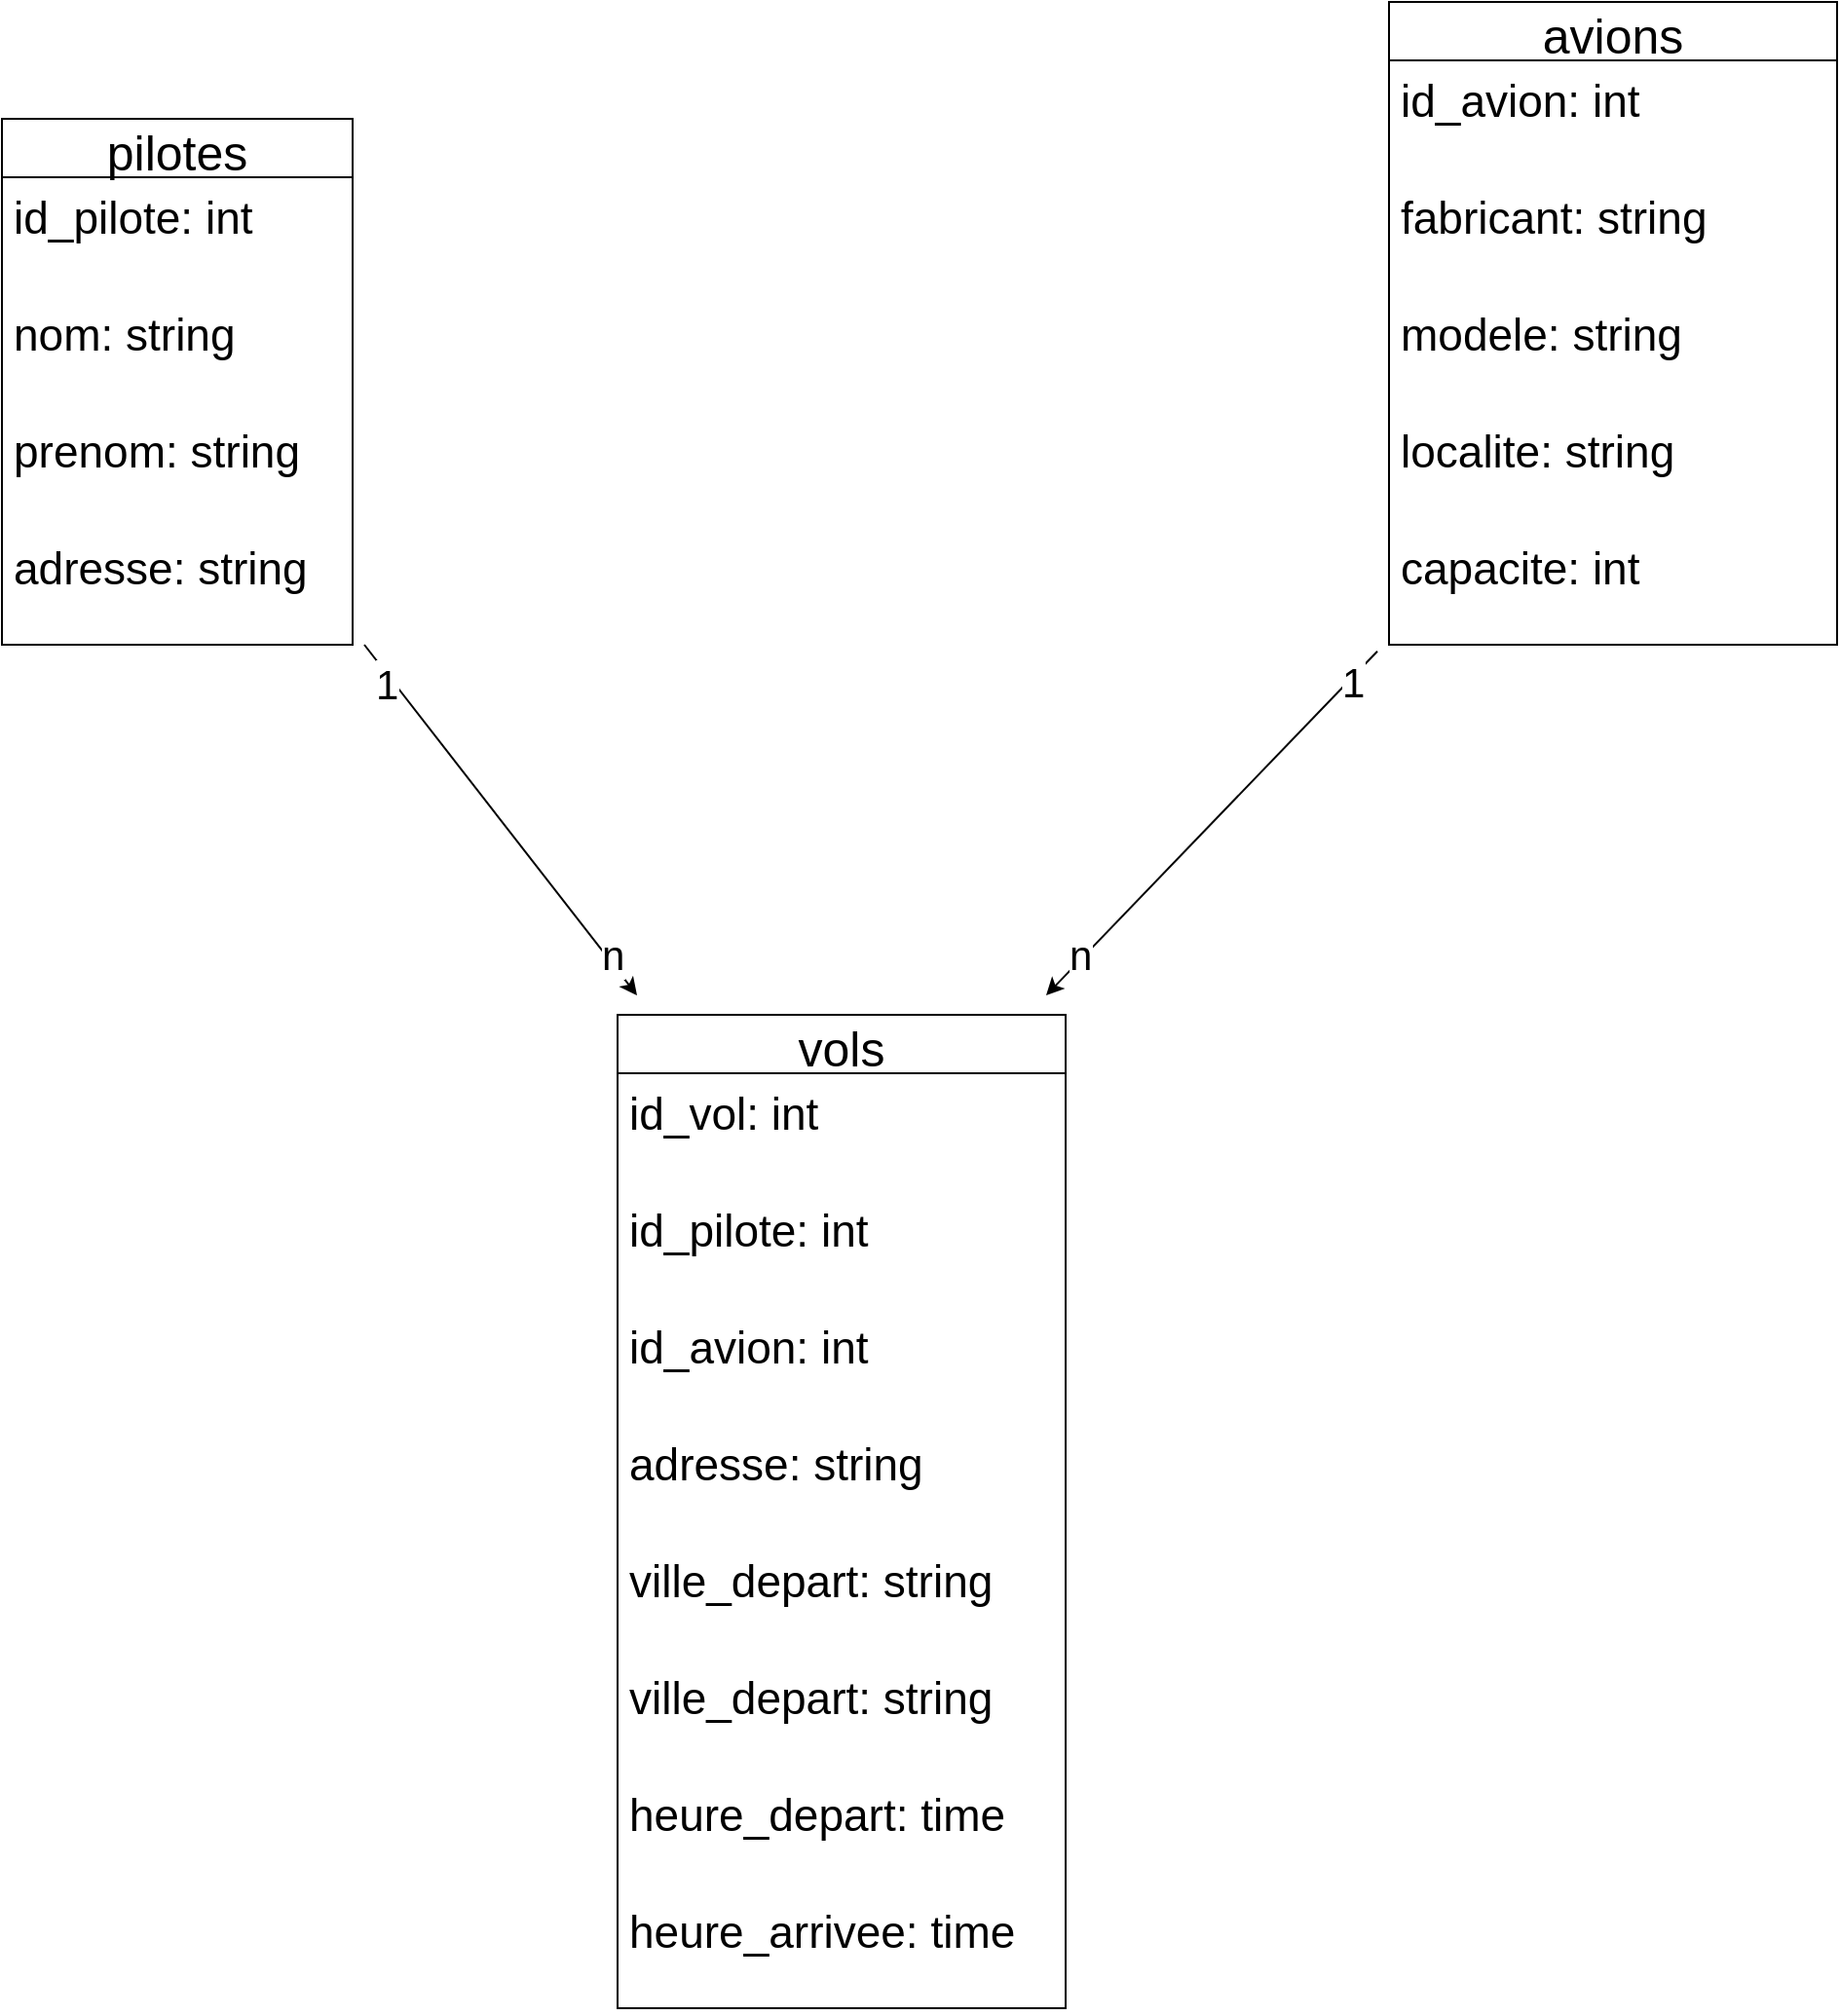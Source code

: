 <mxfile version="15.3.8" type="device" pages="6"><diagram id="8XdKAJYAKZt7_AkfEvmL" name="TP-SQL"><mxGraphModel dx="1060" dy="2035" grid="1" gridSize="10" guides="1" tooltips="1" connect="1" arrows="1" fold="1" page="1" pageScale="1" pageWidth="827" pageHeight="1169" math="0" shadow="0"><root><mxCell id="jU_INPpxMGYtSgeAmdsa-0"/><mxCell id="jU_INPpxMGYtSgeAmdsa-1" parent="jU_INPpxMGYtSgeAmdsa-0"/><mxCell id="jU_INPpxMGYtSgeAmdsa-2" value="pilotes" style="swimlane;fontStyle=0;childLayout=stackLayout;horizontal=1;startSize=30;fillColor=none;horizontalStack=0;resizeParent=1;resizeParentMax=0;resizeLast=0;collapsible=1;marginBottom=0;fontSize=25;" parent="jU_INPpxMGYtSgeAmdsa-1" vertex="1"><mxGeometry x="414" y="-150" width="180" height="270" as="geometry"/></mxCell><mxCell id="jU_INPpxMGYtSgeAmdsa-3" value="id_pilote: int" style="text;strokeColor=none;fillColor=none;align=left;verticalAlign=top;spacingLeft=4;spacingRight=4;overflow=hidden;rotatable=0;points=[[0,0.5],[1,0.5]];portConstraint=eastwest;fontSize=23;" parent="jU_INPpxMGYtSgeAmdsa-2" vertex="1"><mxGeometry y="30" width="180" height="60" as="geometry"/></mxCell><mxCell id="jU_INPpxMGYtSgeAmdsa-4" value="nom: string" style="text;strokeColor=none;fillColor=none;align=left;verticalAlign=top;spacingLeft=4;spacingRight=4;overflow=hidden;rotatable=0;points=[[0,0.5],[1,0.5]];portConstraint=eastwest;fontSize=23;" parent="jU_INPpxMGYtSgeAmdsa-2" vertex="1"><mxGeometry y="90" width="180" height="60" as="geometry"/></mxCell><mxCell id="jU_INPpxMGYtSgeAmdsa-5" value="prenom: string" style="text;strokeColor=none;fillColor=none;align=left;verticalAlign=top;spacingLeft=4;spacingRight=4;overflow=hidden;rotatable=0;points=[[0,0.5],[1,0.5]];portConstraint=eastwest;fontSize=23;" parent="jU_INPpxMGYtSgeAmdsa-2" vertex="1"><mxGeometry y="150" width="180" height="60" as="geometry"/></mxCell><mxCell id="jU_INPpxMGYtSgeAmdsa-8" value="adresse: string" style="text;strokeColor=none;fillColor=none;align=left;verticalAlign=top;spacingLeft=4;spacingRight=4;overflow=hidden;rotatable=0;points=[[0,0.5],[1,0.5]];portConstraint=eastwest;fontSize=23;" parent="jU_INPpxMGYtSgeAmdsa-2" vertex="1"><mxGeometry y="210" width="180" height="60" as="geometry"/></mxCell><mxCell id="CE8dGGjWBwWNmRZIchzz-0" value="vols" style="swimlane;fontStyle=0;childLayout=stackLayout;horizontal=1;startSize=30;fillColor=none;horizontalStack=0;resizeParent=1;resizeParentMax=0;resizeLast=0;collapsible=1;marginBottom=0;fontSize=25;" parent="jU_INPpxMGYtSgeAmdsa-1" vertex="1"><mxGeometry x="730" y="310" width="230" height="510" as="geometry"/></mxCell><mxCell id="CE8dGGjWBwWNmRZIchzz-1" value="id_vol: int" style="text;strokeColor=none;fillColor=none;align=left;verticalAlign=top;spacingLeft=4;spacingRight=4;overflow=hidden;rotatable=0;points=[[0,0.5],[1,0.5]];portConstraint=eastwest;fontSize=23;" parent="CE8dGGjWBwWNmRZIchzz-0" vertex="1"><mxGeometry y="30" width="230" height="60" as="geometry"/></mxCell><mxCell id="CE8dGGjWBwWNmRZIchzz-2" value="id_pilote: int" style="text;strokeColor=none;fillColor=none;align=left;verticalAlign=top;spacingLeft=4;spacingRight=4;overflow=hidden;rotatable=0;points=[[0,0.5],[1,0.5]];portConstraint=eastwest;fontSize=23;" parent="CE8dGGjWBwWNmRZIchzz-0" vertex="1"><mxGeometry y="90" width="230" height="60" as="geometry"/></mxCell><mxCell id="CE8dGGjWBwWNmRZIchzz-3" value="id_avion: int" style="text;strokeColor=none;fillColor=none;align=left;verticalAlign=top;spacingLeft=4;spacingRight=4;overflow=hidden;rotatable=0;points=[[0,0.5],[1,0.5]];portConstraint=eastwest;fontSize=23;" parent="CE8dGGjWBwWNmRZIchzz-0" vertex="1"><mxGeometry y="150" width="230" height="60" as="geometry"/></mxCell><mxCell id="CE8dGGjWBwWNmRZIchzz-4" value="adresse: string" style="text;strokeColor=none;fillColor=none;align=left;verticalAlign=top;spacingLeft=4;spacingRight=4;overflow=hidden;rotatable=0;points=[[0,0.5],[1,0.5]];portConstraint=eastwest;fontSize=23;" parent="CE8dGGjWBwWNmRZIchzz-0" vertex="1"><mxGeometry y="210" width="230" height="60" as="geometry"/></mxCell><mxCell id="CE8dGGjWBwWNmRZIchzz-5" value="ville_depart: string" style="text;strokeColor=none;fillColor=none;align=left;verticalAlign=top;spacingLeft=4;spacingRight=4;overflow=hidden;rotatable=0;points=[[0,0.5],[1,0.5]];portConstraint=eastwest;fontSize=23;" parent="CE8dGGjWBwWNmRZIchzz-0" vertex="1"><mxGeometry y="270" width="230" height="60" as="geometry"/></mxCell><mxCell id="CE8dGGjWBwWNmRZIchzz-6" value="ville_depart: string" style="text;strokeColor=none;fillColor=none;align=left;verticalAlign=top;spacingLeft=4;spacingRight=4;overflow=hidden;rotatable=0;points=[[0,0.5],[1,0.5]];portConstraint=eastwest;fontSize=23;" parent="CE8dGGjWBwWNmRZIchzz-0" vertex="1"><mxGeometry y="330" width="230" height="60" as="geometry"/></mxCell><mxCell id="CE8dGGjWBwWNmRZIchzz-7" value="heure_depart: time" style="text;strokeColor=none;fillColor=none;align=left;verticalAlign=top;spacingLeft=4;spacingRight=4;overflow=hidden;rotatable=0;points=[[0,0.5],[1,0.5]];portConstraint=eastwest;fontSize=23;" parent="CE8dGGjWBwWNmRZIchzz-0" vertex="1"><mxGeometry y="390" width="230" height="60" as="geometry"/></mxCell><mxCell id="CE8dGGjWBwWNmRZIchzz-8" value="heure_arrivee: time" style="text;strokeColor=none;fillColor=none;align=left;verticalAlign=top;spacingLeft=4;spacingRight=4;overflow=hidden;rotatable=0;points=[[0,0.5],[1,0.5]];portConstraint=eastwest;fontSize=23;" parent="CE8dGGjWBwWNmRZIchzz-0" vertex="1"><mxGeometry y="450" width="230" height="60" as="geometry"/></mxCell><mxCell id="CE8dGGjWBwWNmRZIchzz-9" value="avions" style="swimlane;fontStyle=0;childLayout=stackLayout;horizontal=1;startSize=30;fillColor=none;horizontalStack=0;resizeParent=1;resizeParentMax=0;resizeLast=0;collapsible=1;marginBottom=0;fontSize=25;" parent="jU_INPpxMGYtSgeAmdsa-1" vertex="1"><mxGeometry x="1126" y="-210" width="230" height="330" as="geometry"/></mxCell><mxCell id="CE8dGGjWBwWNmRZIchzz-10" value="id_avion: int" style="text;strokeColor=none;fillColor=none;align=left;verticalAlign=top;spacingLeft=4;spacingRight=4;overflow=hidden;rotatable=0;points=[[0,0.5],[1,0.5]];portConstraint=eastwest;fontSize=23;" parent="CE8dGGjWBwWNmRZIchzz-9" vertex="1"><mxGeometry y="30" width="230" height="60" as="geometry"/></mxCell><mxCell id="CE8dGGjWBwWNmRZIchzz-11" value="fabricant: string" style="text;strokeColor=none;fillColor=none;align=left;verticalAlign=top;spacingLeft=4;spacingRight=4;overflow=hidden;rotatable=0;points=[[0,0.5],[1,0.5]];portConstraint=eastwest;fontSize=23;" parent="CE8dGGjWBwWNmRZIchzz-9" vertex="1"><mxGeometry y="90" width="230" height="60" as="geometry"/></mxCell><mxCell id="CE8dGGjWBwWNmRZIchzz-12" value="modele: string" style="text;strokeColor=none;fillColor=none;align=left;verticalAlign=top;spacingLeft=4;spacingRight=4;overflow=hidden;rotatable=0;points=[[0,0.5],[1,0.5]];portConstraint=eastwest;fontSize=23;" parent="CE8dGGjWBwWNmRZIchzz-9" vertex="1"><mxGeometry y="150" width="230" height="60" as="geometry"/></mxCell><mxCell id="CE8dGGjWBwWNmRZIchzz-13" value="localite: string" style="text;strokeColor=none;fillColor=none;align=left;verticalAlign=top;spacingLeft=4;spacingRight=4;overflow=hidden;rotatable=0;points=[[0,0.5],[1,0.5]];portConstraint=eastwest;fontSize=23;" parent="CE8dGGjWBwWNmRZIchzz-9" vertex="1"><mxGeometry y="210" width="230" height="60" as="geometry"/></mxCell><mxCell id="CE8dGGjWBwWNmRZIchzz-14" value="capacite: int" style="text;strokeColor=none;fillColor=none;align=left;verticalAlign=top;spacingLeft=4;spacingRight=4;overflow=hidden;rotatable=0;points=[[0,0.5],[1,0.5]];portConstraint=eastwest;fontSize=23;" parent="CE8dGGjWBwWNmRZIchzz-9" vertex="1"><mxGeometry y="270" width="230" height="60" as="geometry"/></mxCell><mxCell id="CE8dGGjWBwWNmRZIchzz-19" value="" style="endArrow=classic;html=1;" parent="jU_INPpxMGYtSgeAmdsa-1" edge="1"><mxGeometry width="50" height="50" relative="1" as="geometry"><mxPoint x="600" y="120" as="sourcePoint"/><mxPoint x="740" y="300" as="targetPoint"/><Array as="points"/></mxGeometry></mxCell><mxCell id="TCRsHok7sHqfASFCKFY7-0" value="&lt;font style=&quot;font-size: 21px&quot;&gt;1&lt;/font&gt;" style="edgeLabel;resizable=0;html=1;align=left;verticalAlign=top;" parent="jU_INPpxMGYtSgeAmdsa-1" connectable="0" vertex="1"><mxGeometry x="620" y="130" as="geometry"><mxPoint x="-16" y="-9" as="offset"/></mxGeometry></mxCell><mxCell id="TCRsHok7sHqfASFCKFY7-1" value="&lt;font style=&quot;font-size: 21px&quot;&gt;n&lt;/font&gt;" style="edgeLabel;resizable=0;html=1;align=left;verticalAlign=top;" parent="jU_INPpxMGYtSgeAmdsa-1" connectable="0" vertex="1"><mxGeometry x="720" y="260" as="geometry"/></mxCell><mxCell id="TCRsHok7sHqfASFCKFY7-2" value="" style="endArrow=classic;html=1;exitX=-0.026;exitY=1.056;exitDx=0;exitDy=0;exitPerimeter=0;" parent="jU_INPpxMGYtSgeAmdsa-1" source="CE8dGGjWBwWNmRZIchzz-14" edge="1"><mxGeometry width="50" height="50" relative="1" as="geometry"><mxPoint x="1110" y="180" as="sourcePoint"/><mxPoint x="950" y="300" as="targetPoint"/><Array as="points"/></mxGeometry></mxCell><mxCell id="TCRsHok7sHqfASFCKFY7-3" value="&lt;font style=&quot;font-size: 21px&quot;&gt;n&lt;/font&gt;" style="edgeLabel;resizable=0;html=1;align=left;verticalAlign=top;" parent="jU_INPpxMGYtSgeAmdsa-1" connectable="0" vertex="1"><mxGeometry x="960" y="260" as="geometry"/></mxCell><mxCell id="TCRsHok7sHqfASFCKFY7-5" value="&lt;font style=&quot;font-size: 21px&quot;&gt;1&lt;/font&gt;" style="edgeLabel;resizable=0;html=1;align=left;verticalAlign=top;" parent="jU_INPpxMGYtSgeAmdsa-1" connectable="0" vertex="1"><mxGeometry x="1100" y="120" as="geometry"/></mxCell></root></mxGraphModel></diagram><diagram id="pcHTP_yGGaCc6UnI6RNd" name="Domaine fonctionnel 1"><mxGraphModel dx="530" dy="433" grid="1" gridSize="10" guides="1" tooltips="1" connect="1" arrows="1" fold="1" page="1" pageScale="1" pageWidth="1654" pageHeight="2336" math="0" shadow="0"><root><mxCell id="0"/><mxCell id="1" parent="0"/><mxCell id="msSq8UJZ0k1zFyGXUCQS-1" value="&lt;h1&gt;&lt;font style=&quot;font-size: 39px&quot;&gt;Client&lt;/font&gt;&lt;/h1&gt;&lt;p&gt;&lt;font style=&quot;font-size: 32px&quot;&gt;Nom&lt;/font&gt;&lt;/p&gt;&lt;p&gt;&lt;font style=&quot;font-size: 32px&quot;&gt;Prenom&lt;/font&gt;&lt;/p&gt;&lt;p&gt;&lt;font style=&quot;font-size: 32px&quot;&gt;Adresse mail&lt;/font&gt;&lt;/p&gt;&lt;p&gt;&lt;span style=&quot;font-size: 32px ; background-color: rgb(255 , 51 , 51)&quot;&gt;Antecedents méd&lt;/span&gt;&lt;/p&gt;&lt;p&gt;&lt;span style=&quot;font-size: 32px ; background-color: rgb(255 , 51 , 51)&quot;&gt;Num sécur&lt;/span&gt;&lt;/p&gt;&lt;p&gt;&lt;span style=&quot;font-size: 32px&quot;&gt;Num tel&lt;/span&gt;&lt;/p&gt;&lt;p&gt;&lt;span style=&quot;font-size: 32px&quot;&gt;Date inscript&lt;/span&gt;&lt;/p&gt;&lt;p&gt;&lt;span style=&quot;font-size: 32px&quot;&gt;Adresse&lt;/span&gt;&lt;/p&gt;&lt;p&gt;&lt;span style=&quot;font-size: 32px&quot;&gt;Genre&lt;/span&gt;&lt;/p&gt;&lt;p&gt;&lt;span style=&quot;font-size: 32px ; background-color: rgb(255 , 51 , 51)&quot;&gt;Stat. marital&lt;/span&gt;&lt;/p&gt;&lt;p&gt;&lt;span style=&quot;font-size: 32px&quot;&gt;Date naissance&lt;/span&gt;&lt;/p&gt;&lt;p&gt;&lt;span style=&quot;font-size: 32px&quot;&gt;&lt;br&gt;&lt;/span&gt;&lt;/p&gt;&lt;p&gt;&lt;span style=&quot;font-size: 32px&quot;&gt;&lt;br&gt;&lt;/span&gt;&lt;/p&gt;" style="text;html=1;strokeColor=none;fillColor=none;spacing=5;spacingTop=-20;whiteSpace=wrap;overflow=hidden;rounded=0;" parent="1" vertex="1"><mxGeometry x="180" y="80" width="540" height="640" as="geometry"/></mxCell></root></mxGraphModel></diagram><diagram name="Domaine fonctionnel nettoyé" id="BogE3tGc_4poB4YIHiYg"><mxGraphModel dx="530" dy="433" grid="1" gridSize="10" guides="1" tooltips="1" connect="1" arrows="1" fold="1" page="1" pageScale="1" pageWidth="1654" pageHeight="2336" math="0" shadow="0"><root><mxCell id="rOn2bQ4ydrFViLQP9R5t-0"/><mxCell id="rOn2bQ4ydrFViLQP9R5t-1" parent="rOn2bQ4ydrFViLQP9R5t-0"/><mxCell id="rOn2bQ4ydrFViLQP9R5t-2" value="&lt;h1&gt;&lt;font style=&quot;font-size: 39px&quot;&gt;Client&lt;/font&gt;&lt;/h1&gt;&lt;p&gt;&lt;font style=&quot;font-size: 32px&quot;&gt;Nom&lt;/font&gt;&lt;/p&gt;&lt;p&gt;&lt;font style=&quot;font-size: 32px&quot;&gt;Prenom&lt;/font&gt;&lt;/p&gt;&lt;p&gt;&lt;font style=&quot;font-size: 32px&quot;&gt;Adresse mail&lt;/font&gt;&lt;/p&gt;&lt;p&gt;&lt;span style=&quot;font-size: 32px&quot;&gt;Num tel&lt;/span&gt;&lt;/p&gt;&lt;p&gt;&lt;span style=&quot;font-size: 32px&quot;&gt;Date inscript&lt;/span&gt;&lt;/p&gt;&lt;p&gt;&lt;span style=&quot;font-size: 32px&quot;&gt;Adresse&lt;/span&gt;&lt;/p&gt;&lt;p&gt;&lt;span style=&quot;font-size: 32px&quot;&gt;Genre&lt;/span&gt;&lt;/p&gt;&lt;p&gt;&lt;span style=&quot;font-size: 32px&quot;&gt;Date naissance&lt;/span&gt;&lt;/p&gt;&lt;p&gt;&lt;span style=&quot;font-size: 32px&quot;&gt;&lt;br&gt;&lt;/span&gt;&lt;/p&gt;&lt;p&gt;&lt;span style=&quot;font-size: 32px&quot;&gt;&lt;br&gt;&lt;/span&gt;&lt;/p&gt;" style="text;html=1;strokeColor=none;fillColor=none;spacing=5;spacingTop=-20;whiteSpace=wrap;overflow=hidden;rounded=0;" parent="rOn2bQ4ydrFViLQP9R5t-1" vertex="1"><mxGeometry x="180" y="80" width="540" height="480" as="geometry"/></mxCell></root></mxGraphModel></diagram><diagram name="Class Diagram" id="6Mv4VgUATcciZv4LZDJC"><mxGraphModel dx="530" dy="433" grid="1" gridSize="10" guides="1" tooltips="1" connect="1" arrows="1" fold="1" page="1" pageScale="1" pageWidth="1654" pageHeight="2336" math="0" shadow="0"><root><mxCell id="RD2TN9McSw4xm8wzH-s1-0"/><mxCell id="RD2TN9McSw4xm8wzH-s1-1" parent="RD2TN9McSw4xm8wzH-s1-0"/><mxCell id="RD2TN9McSw4xm8wzH-s1-2" value="&lt;h1&gt;&lt;font style=&quot;font-size: 39px&quot;&gt;Client&lt;/font&gt;&lt;/h1&gt;&lt;p&gt;&lt;font style=&quot;font-size: 32px&quot;&gt;Nom&lt;/font&gt;&lt;/p&gt;&lt;p&gt;&lt;font style=&quot;font-size: 32px&quot;&gt;Prenom&lt;/font&gt;&lt;/p&gt;&lt;p&gt;&lt;font style=&quot;font-size: 32px&quot;&gt;Adresse mail&lt;/font&gt;&lt;/p&gt;&lt;p&gt;&lt;span style=&quot;font-size: 32px&quot;&gt;Num tel&lt;/span&gt;&lt;/p&gt;&lt;p&gt;&lt;span style=&quot;font-size: 32px&quot;&gt;Date inscript&lt;/span&gt;&lt;/p&gt;&lt;p&gt;&lt;span style=&quot;font-size: 32px&quot;&gt;Adresse&lt;/span&gt;&lt;/p&gt;&lt;p&gt;&lt;span style=&quot;font-size: 32px&quot;&gt;Genre&lt;/span&gt;&lt;/p&gt;&lt;p&gt;&lt;span style=&quot;font-size: 32px&quot;&gt;Date naissance&lt;/span&gt;&lt;/p&gt;&lt;p&gt;&lt;span style=&quot;font-size: 32px&quot;&gt;&lt;br&gt;&lt;/span&gt;&lt;/p&gt;&lt;p&gt;&lt;span style=&quot;font-size: 32px&quot;&gt;&lt;br&gt;&lt;/span&gt;&lt;/p&gt;" style="text;html=1;strokeColor=none;fillColor=none;spacing=5;spacingTop=-20;whiteSpace=wrap;overflow=hidden;rounded=0;" parent="RD2TN9McSw4xm8wzH-s1-1" vertex="1"><mxGeometry x="180" y="80" width="540" height="480" as="geometry"/></mxCell><mxCell id="RD2TN9McSw4xm8wzH-s1-3" value="Client" style="swimlane;fontStyle=0;childLayout=stackLayout;horizontal=1;startSize=30;fillColor=none;horizontalStack=0;resizeParent=1;resizeParentMax=0;resizeLast=0;collapsible=1;marginBottom=0;fontSize=25;" parent="RD2TN9McSw4xm8wzH-s1-1" vertex="1"><mxGeometry x="640" y="60" width="230" height="802" as="geometry"/></mxCell><mxCell id="RD2TN9McSw4xm8wzH-s1-4" value="id: int" style="text;strokeColor=none;fillColor=none;align=left;verticalAlign=top;spacingLeft=4;spacingRight=4;overflow=hidden;rotatable=0;points=[[0,0.5],[1,0.5]];portConstraint=eastwest;fontSize=23;" parent="RD2TN9McSw4xm8wzH-s1-3" vertex="1"><mxGeometry y="30" width="230" height="84" as="geometry"/></mxCell><mxCell id="RD2TN9McSw4xm8wzH-s1-7" value="nom: string" style="text;strokeColor=none;fillColor=none;align=left;verticalAlign=top;spacingLeft=4;spacingRight=4;overflow=hidden;rotatable=0;points=[[0,0.5],[1,0.5]];portConstraint=eastwest;fontSize=23;" parent="RD2TN9McSw4xm8wzH-s1-3" vertex="1"><mxGeometry y="114" width="230" height="86" as="geometry"/></mxCell><mxCell id="RD2TN9McSw4xm8wzH-s1-8" value="prenom: string" style="text;strokeColor=none;fillColor=none;align=left;verticalAlign=top;spacingLeft=4;spacingRight=4;overflow=hidden;rotatable=0;points=[[0,0.5],[1,0.5]];portConstraint=eastwest;fontSize=23;" parent="RD2TN9McSw4xm8wzH-s1-3" vertex="1"><mxGeometry y="200" width="230" height="86" as="geometry"/></mxCell><mxCell id="RD2TN9McSw4xm8wzH-s1-9" value="email: string" style="text;strokeColor=none;fillColor=none;align=left;verticalAlign=top;spacingLeft=4;spacingRight=4;overflow=hidden;rotatable=0;points=[[0,0.5],[1,0.5]];portConstraint=eastwest;fontSize=23;" parent="RD2TN9McSw4xm8wzH-s1-3" vertex="1"><mxGeometry y="286" width="230" height="86" as="geometry"/></mxCell><mxCell id="RD2TN9McSw4xm8wzH-s1-14" value="telephone: string" style="text;strokeColor=none;fillColor=none;align=left;verticalAlign=top;spacingLeft=4;spacingRight=4;overflow=hidden;rotatable=0;points=[[0,0.5],[1,0.5]];portConstraint=eastwest;fontSize=23;" parent="RD2TN9McSw4xm8wzH-s1-3" vertex="1"><mxGeometry y="372" width="230" height="86" as="geometry"/></mxCell><mxCell id="RD2TN9McSw4xm8wzH-s1-10" value="dateInscription: Date" style="text;strokeColor=none;fillColor=none;align=left;verticalAlign=top;spacingLeft=4;spacingRight=4;overflow=hidden;rotatable=0;points=[[0,0.5],[1,0.5]];portConstraint=eastwest;fontSize=23;" parent="RD2TN9McSw4xm8wzH-s1-3" vertex="1"><mxGeometry y="458" width="230" height="86" as="geometry"/></mxCell><mxCell id="RD2TN9McSw4xm8wzH-s1-11" value="adresse: string" style="text;strokeColor=none;fillColor=none;align=left;verticalAlign=top;spacingLeft=4;spacingRight=4;overflow=hidden;rotatable=0;points=[[0,0.5],[1,0.5]];portConstraint=eastwest;fontSize=23;" parent="RD2TN9McSw4xm8wzH-s1-3" vertex="1"><mxGeometry y="544" width="230" height="86" as="geometry"/></mxCell><mxCell id="RD2TN9McSw4xm8wzH-s1-12" value="genre: string" style="text;strokeColor=none;fillColor=none;align=left;verticalAlign=top;spacingLeft=4;spacingRight=4;overflow=hidden;rotatable=0;points=[[0,0.5],[1,0.5]];portConstraint=eastwest;fontSize=23;" parent="RD2TN9McSw4xm8wzH-s1-3" vertex="1"><mxGeometry y="630" width="230" height="86" as="geometry"/></mxCell><mxCell id="RD2TN9McSw4xm8wzH-s1-13" value="dateNaissance: Date" style="text;strokeColor=none;fillColor=none;align=left;verticalAlign=top;spacingLeft=4;spacingRight=4;overflow=hidden;rotatable=0;points=[[0,0.5],[1,0.5]];portConstraint=eastwest;fontSize=23;" parent="RD2TN9McSw4xm8wzH-s1-3" vertex="1"><mxGeometry y="716" width="230" height="86" as="geometry"/></mxCell></root></mxGraphModel></diagram><diagram name="Class Diagram Relation" id="UXvGXWrGLjrkgiG0Fn49"><mxGraphModel dx="1264" dy="809" grid="1" gridSize="10" guides="1" tooltips="1" connect="1" arrows="1" fold="1" page="1" pageScale="1" pageWidth="1654" pageHeight="2336" math="0" shadow="0"><root><mxCell id="LPgb4QIXzA50X-MWiSyg-0"/><mxCell id="LPgb4QIXzA50X-MWiSyg-1" parent="LPgb4QIXzA50X-MWiSyg-0"/><mxCell id="LPgb4QIXzA50X-MWiSyg-3" value="Client" style="swimlane;fontStyle=0;childLayout=stackLayout;horizontal=1;startSize=30;fillColor=none;horizontalStack=0;resizeParent=1;resizeParentMax=0;resizeLast=0;collapsible=1;marginBottom=0;fontSize=25;" parent="LPgb4QIXzA50X-MWiSyg-1" vertex="1"><mxGeometry x="300" y="50" width="230" height="716" as="geometry"/></mxCell><mxCell id="LPgb4QIXzA50X-MWiSyg-4" value="id: int" style="text;strokeColor=none;fillColor=none;align=left;verticalAlign=top;spacingLeft=4;spacingRight=4;overflow=hidden;rotatable=0;points=[[0,0.5],[1,0.5]];portConstraint=eastwest;fontSize=23;" parent="LPgb4QIXzA50X-MWiSyg-3" vertex="1"><mxGeometry y="30" width="230" height="84" as="geometry"/></mxCell><mxCell id="LPgb4QIXzA50X-MWiSyg-5" value="nom: string" style="text;strokeColor=none;fillColor=none;align=left;verticalAlign=top;spacingLeft=4;spacingRight=4;overflow=hidden;rotatable=0;points=[[0,0.5],[1,0.5]];portConstraint=eastwest;fontSize=23;" parent="LPgb4QIXzA50X-MWiSyg-3" vertex="1"><mxGeometry y="114" width="230" height="86" as="geometry"/></mxCell><mxCell id="LPgb4QIXzA50X-MWiSyg-6" value="prenom: string" style="text;strokeColor=none;fillColor=none;align=left;verticalAlign=top;spacingLeft=4;spacingRight=4;overflow=hidden;rotatable=0;points=[[0,0.5],[1,0.5]];portConstraint=eastwest;fontSize=23;" parent="LPgb4QIXzA50X-MWiSyg-3" vertex="1"><mxGeometry y="200" width="230" height="86" as="geometry"/></mxCell><mxCell id="LPgb4QIXzA50X-MWiSyg-7" value="email: string" style="text;strokeColor=none;fillColor=none;align=left;verticalAlign=top;spacingLeft=4;spacingRight=4;overflow=hidden;rotatable=0;points=[[0,0.5],[1,0.5]];portConstraint=eastwest;fontSize=23;" parent="LPgb4QIXzA50X-MWiSyg-3" vertex="1"><mxGeometry y="286" width="230" height="86" as="geometry"/></mxCell><mxCell id="LPgb4QIXzA50X-MWiSyg-9" value="dateInscription: Date" style="text;strokeColor=none;fillColor=none;align=left;verticalAlign=top;spacingLeft=4;spacingRight=4;overflow=hidden;rotatable=0;points=[[0,0.5],[1,0.5]];portConstraint=eastwest;fontSize=23;" parent="LPgb4QIXzA50X-MWiSyg-3" vertex="1"><mxGeometry y="372" width="230" height="86" as="geometry"/></mxCell><mxCell id="LPgb4QIXzA50X-MWiSyg-10" value="adresse: string" style="text;strokeColor=none;fillColor=none;align=left;verticalAlign=top;spacingLeft=4;spacingRight=4;overflow=hidden;rotatable=0;points=[[0,0.5],[1,0.5]];portConstraint=eastwest;fontSize=23;" parent="LPgb4QIXzA50X-MWiSyg-3" vertex="1"><mxGeometry y="458" width="230" height="86" as="geometry"/></mxCell><mxCell id="LPgb4QIXzA50X-MWiSyg-11" value="genre: string" style="text;strokeColor=none;fillColor=none;align=left;verticalAlign=top;spacingLeft=4;spacingRight=4;overflow=hidden;rotatable=0;points=[[0,0.5],[1,0.5]];portConstraint=eastwest;fontSize=23;" parent="LPgb4QIXzA50X-MWiSyg-3" vertex="1"><mxGeometry y="544" width="230" height="86" as="geometry"/></mxCell><mxCell id="LPgb4QIXzA50X-MWiSyg-12" value="dateNaissance: Date" style="text;strokeColor=none;fillColor=none;align=left;verticalAlign=top;spacingLeft=4;spacingRight=4;overflow=hidden;rotatable=0;points=[[0,0.5],[1,0.5]];portConstraint=eastwest;fontSize=23;" parent="LPgb4QIXzA50X-MWiSyg-3" vertex="1"><mxGeometry y="630" width="230" height="86" as="geometry"/></mxCell><mxCell id="LPgb4QIXzA50X-MWiSyg-16" value="Telephone" style="swimlane;fontStyle=0;childLayout=stackLayout;horizontal=1;startSize=30;fillColor=none;horizontalStack=0;resizeParent=1;resizeParentMax=0;resizeLast=0;collapsible=1;marginBottom=0;fontSize=25;" parent="LPgb4QIXzA50X-MWiSyg-1" vertex="1"><mxGeometry x="830" y="50" width="230" height="284" as="geometry"/></mxCell><mxCell id="LPgb4QIXzA50X-MWiSyg-17" value="id: int" style="text;strokeColor=none;fillColor=none;align=left;verticalAlign=top;spacingLeft=4;spacingRight=4;overflow=hidden;rotatable=0;points=[[0,0.5],[1,0.5]];portConstraint=eastwest;fontSize=23;" parent="LPgb4QIXzA50X-MWiSyg-16" vertex="1"><mxGeometry y="30" width="230" height="84" as="geometry"/></mxCell><mxCell id="LPgb4QIXzA50X-MWiSyg-26" value="idClient: int" style="text;strokeColor=none;fillColor=none;align=left;verticalAlign=top;spacingLeft=4;spacingRight=4;overflow=hidden;rotatable=0;points=[[0,0.5],[1,0.5]];portConstraint=eastwest;fontSize=23;" parent="LPgb4QIXzA50X-MWiSyg-16" vertex="1"><mxGeometry y="114" width="230" height="84" as="geometry"/></mxCell><mxCell id="LPgb4QIXzA50X-MWiSyg-18" value="numero: string" style="text;strokeColor=none;fillColor=none;align=left;verticalAlign=top;spacingLeft=4;spacingRight=4;overflow=hidden;rotatable=0;points=[[0,0.5],[1,0.5]];portConstraint=eastwest;fontSize=23;" parent="LPgb4QIXzA50X-MWiSyg-16" vertex="1"><mxGeometry y="198" width="230" height="86" as="geometry"/></mxCell><mxCell id="LPgb4QIXzA50X-MWiSyg-25" value="CLE PRIMAIRE : attribut qui permet d'identifier un enregistrement de manière unique" style="text;html=1;align=center;verticalAlign=middle;resizable=0;points=[];autosize=1;fontSize=23;" parent="LPgb4QIXzA50X-MWiSyg-1" vertex="1"><mxGeometry x="150" y="810" width="880" height="30" as="geometry"/></mxCell><mxCell id="LPgb4QIXzA50X-MWiSyg-27" value="CLE ETRANGERE : attribut qui permet d'identifier un enregistrement de manière unique" style="text;html=1;align=center;verticalAlign=middle;resizable=0;points=[];autosize=1;fontSize=23;" parent="LPgb4QIXzA50X-MWiSyg-1" vertex="1"><mxGeometry x="150" y="860" width="910" height="30" as="geometry"/></mxCell><mxCell id="LPgb4QIXzA50X-MWiSyg-28" value="Un client peut avoir plusieurs numéros de téléphone&amp;nbsp;" style="text;html=1;align=left;verticalAlign=middle;resizable=0;points=[];autosize=1;fontSize=23;" parent="LPgb4QIXzA50X-MWiSyg-1" vertex="1"><mxGeometry x="150" y="950" width="550" height="30" as="geometry"/></mxCell><mxCell id="LPgb4QIXzA50X-MWiSyg-29" value="Un num appartient à un seul client" style="text;html=1;align=left;verticalAlign=middle;resizable=0;points=[];autosize=1;fontSize=23;" parent="LPgb4QIXzA50X-MWiSyg-1" vertex="1"><mxGeometry x="150" y="1010" width="360" height="30" as="geometry"/></mxCell><mxCell id="LPgb4QIXzA50X-MWiSyg-30" value="Posséder" style="endArrow=open;html=1;endSize=12;startArrow=diamondThin;startSize=14;startFill=0;edgeStyle=orthogonalEdgeStyle;fontSize=23;entryX=1;entryY=0.5;entryDx=0;entryDy=0;" parent="LPgb4QIXzA50X-MWiSyg-1" target="LPgb4QIXzA50X-MWiSyg-5" edge="1"><mxGeometry x="-0.003" y="-26" relative="1" as="geometry"><mxPoint x="820" y="207" as="sourcePoint"/><mxPoint x="590" y="110" as="targetPoint"/><mxPoint x="26" y="-26" as="offset"/></mxGeometry></mxCell><mxCell id="LPgb4QIXzA50X-MWiSyg-31" value="0..n" style="edgeLabel;resizable=0;html=1;align=left;verticalAlign=top;" parent="LPgb4QIXzA50X-MWiSyg-30" connectable="0" vertex="1"><mxGeometry x="-1" relative="1" as="geometry"/></mxCell><mxCell id="LPgb4QIXzA50X-MWiSyg-32" value="1" style="edgeLabel;resizable=0;html=1;align=right;verticalAlign=top;" parent="LPgb4QIXzA50X-MWiSyg-30" connectable="0" vertex="1"><mxGeometry x="1" relative="1" as="geometry"/></mxCell></root></mxGraphModel></diagram><diagram id="_eYh72RLziUQfN0H-9b7" name="Page-5"><mxGraphModel dx="506" dy="500" grid="1" gridSize="10" guides="1" tooltips="1" connect="1" arrows="1" fold="1" page="1" pageScale="1" pageWidth="827" pageHeight="1169" math="0" shadow="0"><root><mxCell id="3PSAg-XeLu5QfeiosVDf-0"/><mxCell id="3PSAg-XeLu5QfeiosVDf-1" parent="3PSAg-XeLu5QfeiosVDf-0"/><mxCell id="3PSAg-XeLu5QfeiosVDf-2" value="id: int" style="text;strokeColor=none;fillColor=none;align=left;verticalAlign=top;spacingLeft=4;spacingRight=4;overflow=hidden;rotatable=0;points=[[0,0.5],[1,0.5]];portConstraint=eastwest;fontSize=23;" parent="3PSAg-XeLu5QfeiosVDf-1" vertex="1"><mxGeometry x="300" y="80" width="230" height="84" as="geometry"/></mxCell><mxCell id="3PSAg-XeLu5QfeiosVDf-3" value="nom: string" style="text;strokeColor=none;fillColor=none;align=left;verticalAlign=top;spacingLeft=4;spacingRight=4;overflow=hidden;rotatable=0;points=[[0,0.5],[1,0.5]];portConstraint=eastwest;fontSize=23;" parent="3PSAg-XeLu5QfeiosVDf-1" vertex="1"><mxGeometry x="300" y="164" width="230" height="86" as="geometry"/></mxCell><mxCell id="3PSAg-XeLu5QfeiosVDf-4" value="prenom: string" style="text;strokeColor=none;fillColor=none;align=left;verticalAlign=top;spacingLeft=4;spacingRight=4;overflow=hidden;rotatable=0;points=[[0,0.5],[1,0.5]];portConstraint=eastwest;fontSize=23;" parent="3PSAg-XeLu5QfeiosVDf-1" vertex="1"><mxGeometry x="300" y="250" width="230" height="86" as="geometry"/></mxCell><mxCell id="3PSAg-XeLu5QfeiosVDf-5" value="email: string" style="text;strokeColor=none;fillColor=none;align=left;verticalAlign=top;spacingLeft=4;spacingRight=4;overflow=hidden;rotatable=0;points=[[0,0.5],[1,0.5]];portConstraint=eastwest;fontSize=23;" parent="3PSAg-XeLu5QfeiosVDf-1" vertex="1"><mxGeometry x="300" y="336" width="230" height="86" as="geometry"/></mxCell><mxCell id="3PSAg-XeLu5QfeiosVDf-6" value="dateInscription: Date" style="text;strokeColor=none;fillColor=none;align=left;verticalAlign=top;spacingLeft=4;spacingRight=4;overflow=hidden;rotatable=0;points=[[0,0.5],[1,0.5]];portConstraint=eastwest;fontSize=23;" parent="3PSAg-XeLu5QfeiosVDf-1" vertex="1"><mxGeometry x="300" y="422" width="230" height="86" as="geometry"/></mxCell><mxCell id="3PSAg-XeLu5QfeiosVDf-7" value="adresse: string" style="text;strokeColor=none;fillColor=none;align=left;verticalAlign=top;spacingLeft=4;spacingRight=4;overflow=hidden;rotatable=0;points=[[0,0.5],[1,0.5]];portConstraint=eastwest;fontSize=23;" parent="3PSAg-XeLu5QfeiosVDf-1" vertex="1"><mxGeometry x="300" y="508" width="230" height="86" as="geometry"/></mxCell><mxCell id="3PSAg-XeLu5QfeiosVDf-8" value="genre: string" style="text;strokeColor=none;fillColor=none;align=left;verticalAlign=top;spacingLeft=4;spacingRight=4;overflow=hidden;rotatable=0;points=[[0,0.5],[1,0.5]];portConstraint=eastwest;fontSize=23;" parent="3PSAg-XeLu5QfeiosVDf-1" vertex="1"><mxGeometry x="300" y="594" width="230" height="86" as="geometry"/></mxCell><mxCell id="3PSAg-XeLu5QfeiosVDf-9" value="Telephone" style="swimlane;fontStyle=0;childLayout=stackLayout;horizontal=1;startSize=30;fillColor=none;horizontalStack=0;resizeParent=1;resizeParentMax=0;resizeLast=0;collapsible=1;marginBottom=0;fontSize=25;" parent="3PSAg-XeLu5QfeiosVDf-1" vertex="1"><mxGeometry x="830" y="50" width="230" height="284" as="geometry"/></mxCell><mxCell id="3PSAg-XeLu5QfeiosVDf-10" value="id: int" style="text;strokeColor=none;fillColor=none;align=left;verticalAlign=top;spacingLeft=4;spacingRight=4;overflow=hidden;rotatable=0;points=[[0,0.5],[1,0.5]];portConstraint=eastwest;fontSize=23;" parent="3PSAg-XeLu5QfeiosVDf-9" vertex="1"><mxGeometry y="30" width="230" height="84" as="geometry"/></mxCell><mxCell id="3PSAg-XeLu5QfeiosVDf-11" value="idClient: int" style="text;strokeColor=none;fillColor=none;align=left;verticalAlign=top;spacingLeft=4;spacingRight=4;overflow=hidden;rotatable=0;points=[[0,0.5],[1,0.5]];portConstraint=eastwest;fontSize=23;" parent="3PSAg-XeLu5QfeiosVDf-9" vertex="1"><mxGeometry y="114" width="230" height="84" as="geometry"/></mxCell><mxCell id="3PSAg-XeLu5QfeiosVDf-12" value="numero: string" style="text;strokeColor=none;fillColor=none;align=left;verticalAlign=top;spacingLeft=4;spacingRight=4;overflow=hidden;rotatable=0;points=[[0,0.5],[1,0.5]];portConstraint=eastwest;fontSize=23;" parent="3PSAg-XeLu5QfeiosVDf-9" vertex="1"><mxGeometry y="198" width="230" height="86" as="geometry"/></mxCell><mxCell id="3PSAg-XeLu5QfeiosVDf-13" value="Posséder" style="endArrow=open;html=1;endSize=12;startArrow=diamondThin;startSize=14;startFill=0;edgeStyle=orthogonalEdgeStyle;fontSize=23;entryX=1;entryY=0.5;entryDx=0;entryDy=0;" parent="3PSAg-XeLu5QfeiosVDf-1" target="3PSAg-XeLu5QfeiosVDf-3" edge="1"><mxGeometry x="-0.003" y="-26" relative="1" as="geometry"><mxPoint x="820" y="207" as="sourcePoint"/><mxPoint x="590" y="110" as="targetPoint"/><mxPoint x="26" y="-26" as="offset"/></mxGeometry></mxCell><mxCell id="3PSAg-XeLu5QfeiosVDf-14" value="0..n" style="edgeLabel;resizable=0;html=1;align=left;verticalAlign=top;" parent="3PSAg-XeLu5QfeiosVDf-13" connectable="0" vertex="1"><mxGeometry x="-1" relative="1" as="geometry"/></mxCell><mxCell id="3PSAg-XeLu5QfeiosVDf-15" value="1" style="edgeLabel;resizable=0;html=1;align=right;verticalAlign=top;" parent="3PSAg-XeLu5QfeiosVDf-13" connectable="0" vertex="1"><mxGeometry x="1" relative="1" as="geometry"/></mxCell></root></mxGraphModel></diagram></mxfile>